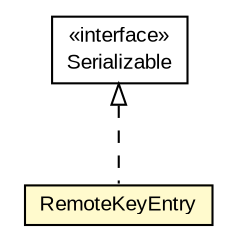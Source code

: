 #!/usr/local/bin/dot
#
# Class diagram 
# Generated by UMLGraph version R5_6-24-gf6e263 (http://www.umlgraph.org/)
#

digraph G {
	edge [fontname="arial",fontsize=10,labelfontname="arial",labelfontsize=10];
	node [fontname="arial",fontsize=10,shape=plaintext];
	nodesep=0.25;
	ranksep=0.5;
	// eu.europa.esig.dss.RemoteKeyEntry
	c554974 [label=<<table title="eu.europa.esig.dss.RemoteKeyEntry" border="0" cellborder="1" cellspacing="0" cellpadding="2" port="p" bgcolor="lemonChiffon" href="./RemoteKeyEntry.html">
		<tr><td><table border="0" cellspacing="0" cellpadding="1">
<tr><td align="center" balign="center"> RemoteKeyEntry </td></tr>
		</table></td></tr>
		</table>>, URL="./RemoteKeyEntry.html", fontname="arial", fontcolor="black", fontsize=10.0];
	//eu.europa.esig.dss.RemoteKeyEntry implements java.io.Serializable
	c555828:p -> c554974:p [dir=back,arrowtail=empty,style=dashed];
	// java.io.Serializable
	c555828 [label=<<table title="java.io.Serializable" border="0" cellborder="1" cellspacing="0" cellpadding="2" port="p" href="http://java.sun.com/j2se/1.4.2/docs/api/java/io/Serializable.html">
		<tr><td><table border="0" cellspacing="0" cellpadding="1">
<tr><td align="center" balign="center"> &#171;interface&#187; </td></tr>
<tr><td align="center" balign="center"> Serializable </td></tr>
		</table></td></tr>
		</table>>, URL="http://java.sun.com/j2se/1.4.2/docs/api/java/io/Serializable.html", fontname="arial", fontcolor="black", fontsize=10.0];
}

